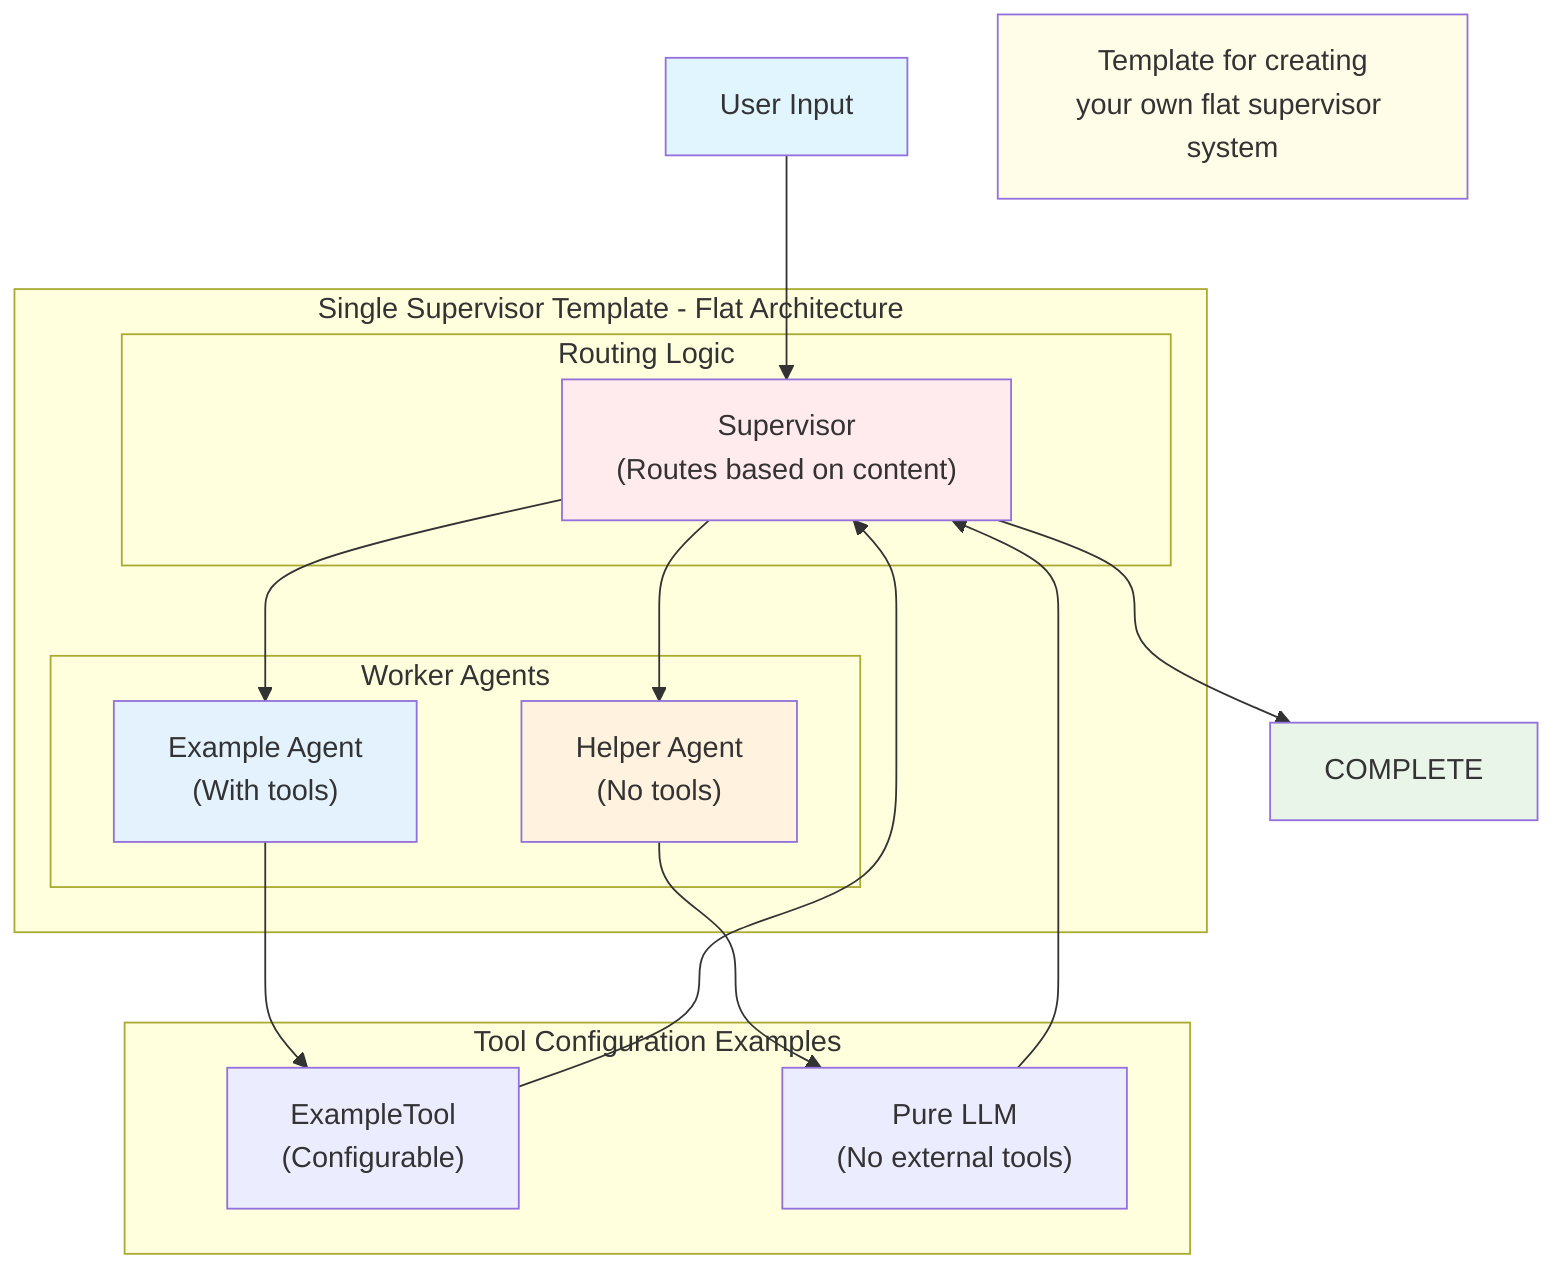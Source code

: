 graph TD
    A[User Input] --> B[Supervisor]
    
    B --> C[Example Agent]
    B --> D[Helper Agent]
    B --> E[COMPLETE]
    
    C --> F[Example Tools]
    D --> G[No Tools]
    
    F --> B
    G --> B
    
    subgraph "Single Supervisor Template - Flat Architecture"
        subgraph "Routing Logic"
            B["Supervisor<br/>(Routes based on content)"]
        end
        
        subgraph "Worker Agents"
            C["Example Agent<br/>(With tools)"]
            D["Helper Agent<br/>(No tools)"]
        end
    end
    
    subgraph "Tool Configuration Examples"
        F["ExampleTool<br/>(Configurable)"]
        G["Pure LLM<br/>(No external tools)"]
    end
    
    note1["`Template for creating<br/>your own flat supervisor system`"]
    
    style A fill:#e1f5fe
    style E fill:#e8f5e8
    style B fill:#ffebee
    style C fill:#e3f2fd
    style D fill:#fff3e0
    style note1 fill:#fffde7